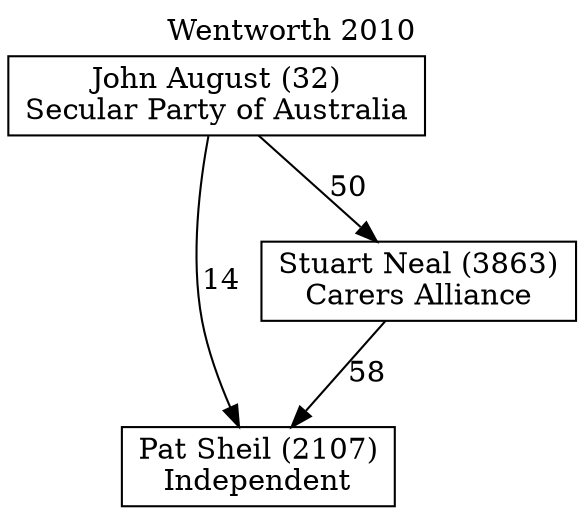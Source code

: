 // House preference flow
digraph "Pat Sheil (2107)_Wentworth_2010" {
	graph [label="Wentworth 2010" labelloc=t mclimit=10]
	node [shape=box]
	"Pat Sheil (2107)" [label="Pat Sheil (2107)
Independent"]
	"Stuart Neal (3863)" [label="Stuart Neal (3863)
Carers Alliance"]
	"John August (32)" [label="John August (32)
Secular Party of Australia"]
	"Stuart Neal (3863)" -> "Pat Sheil (2107)" [label=58]
	"John August (32)" -> "Stuart Neal (3863)" [label=50]
	"John August (32)" -> "Pat Sheil (2107)" [label=14]
}
